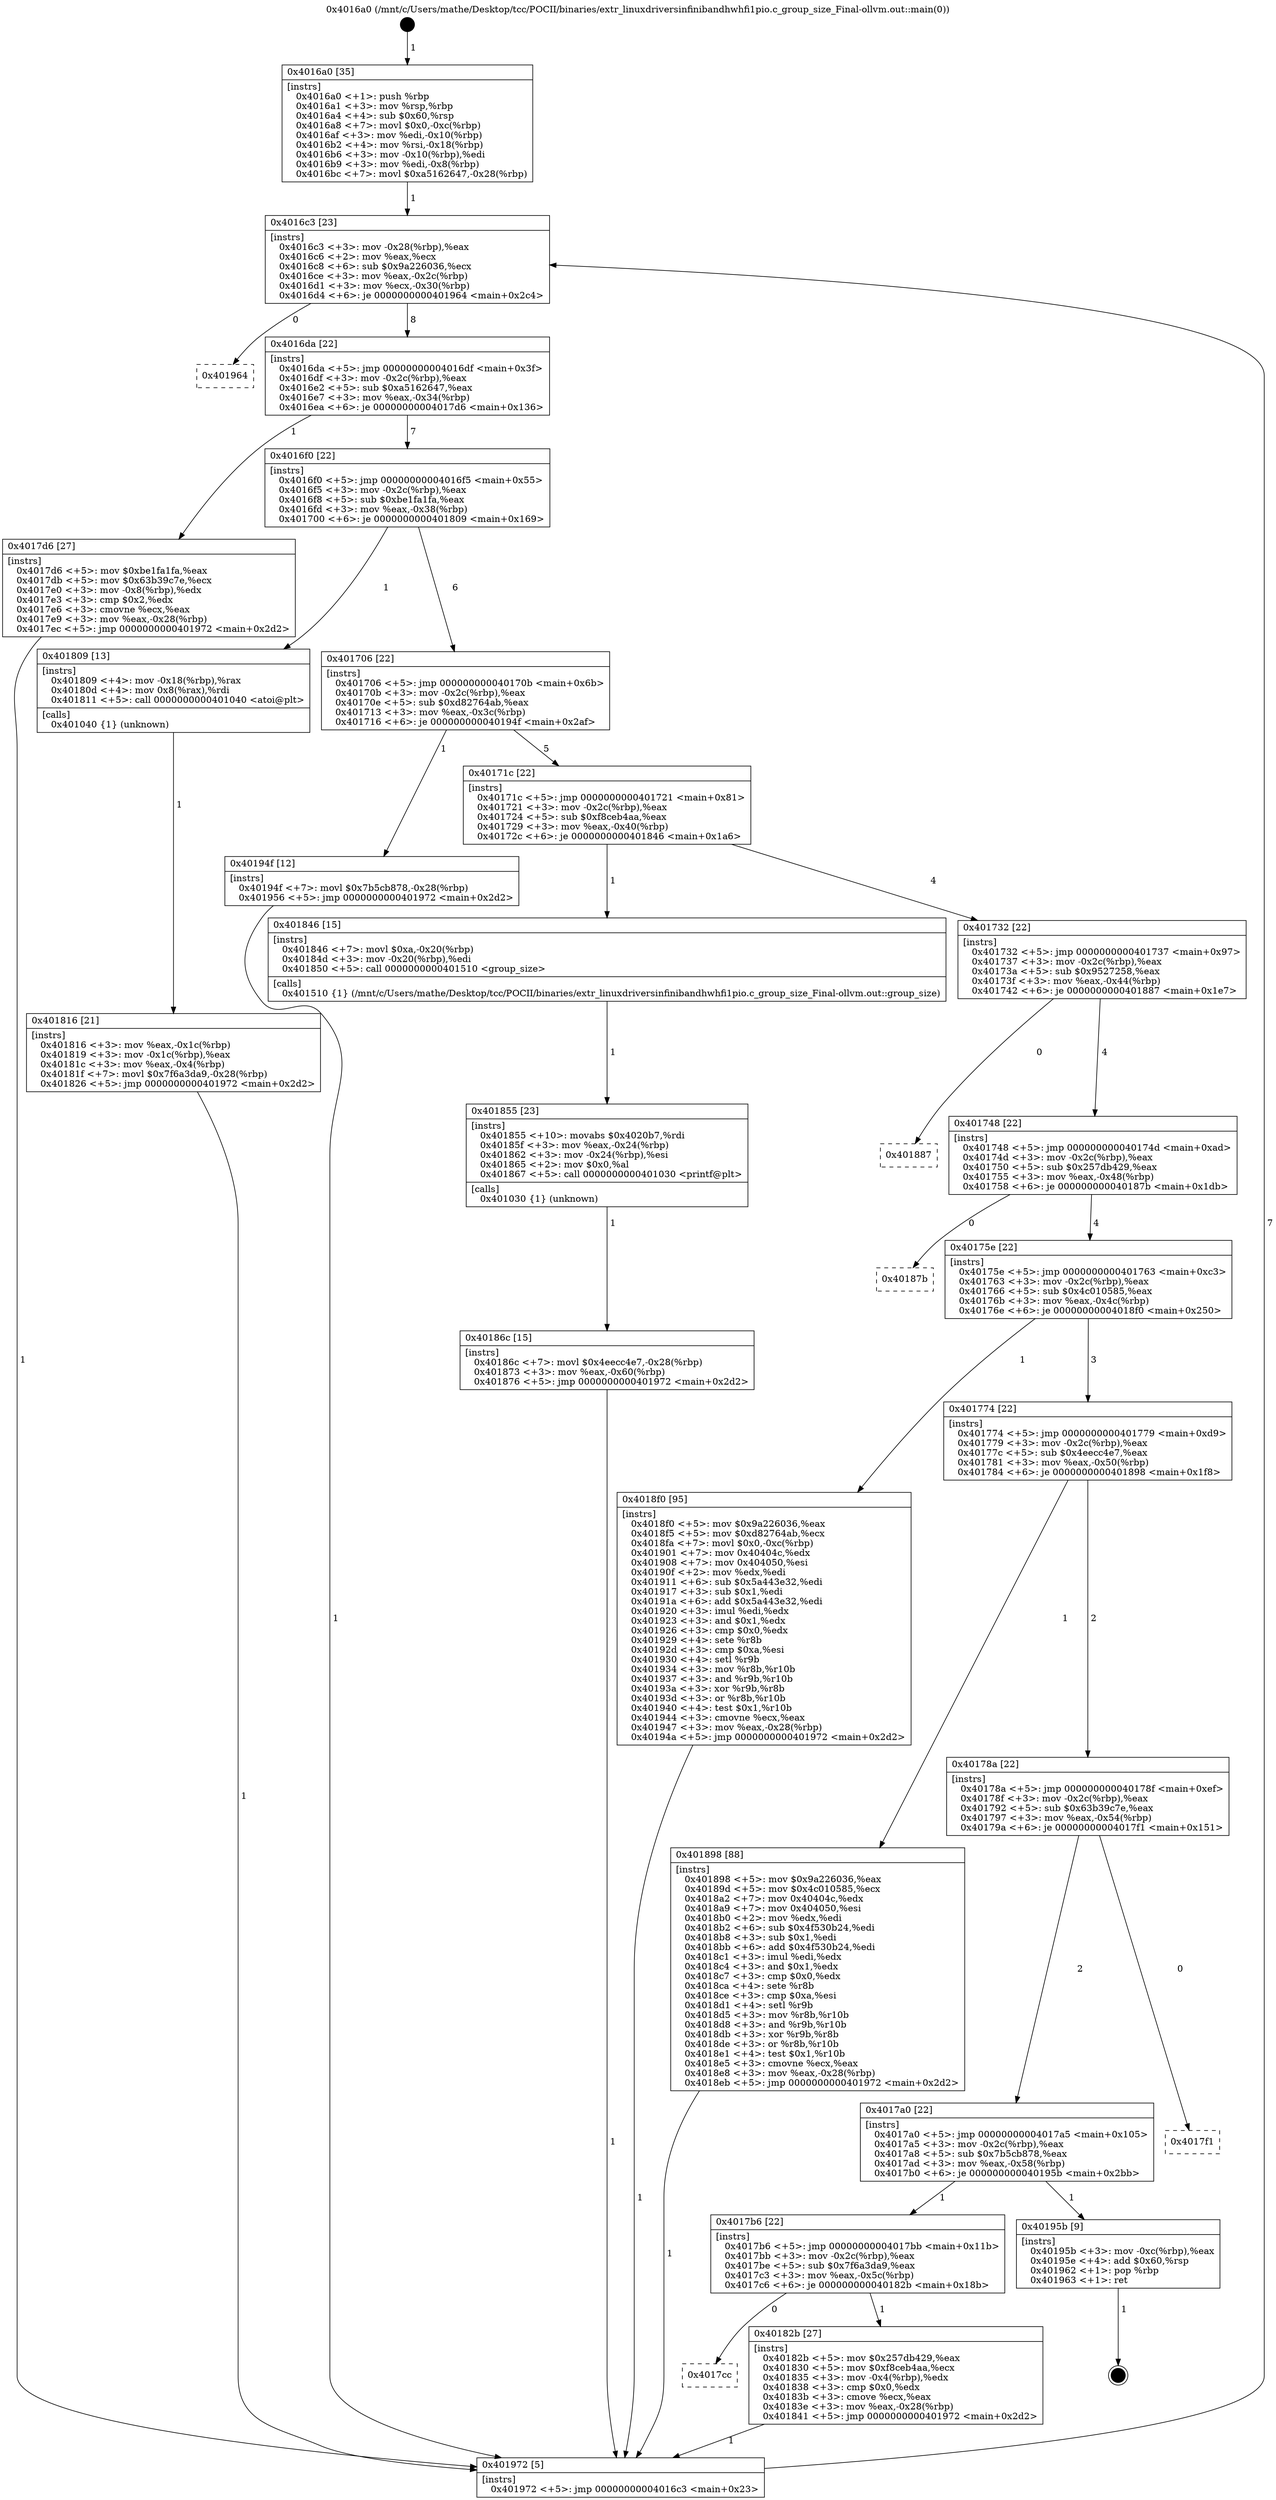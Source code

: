 digraph "0x4016a0" {
  label = "0x4016a0 (/mnt/c/Users/mathe/Desktop/tcc/POCII/binaries/extr_linuxdriversinfinibandhwhfi1pio.c_group_size_Final-ollvm.out::main(0))"
  labelloc = "t"
  node[shape=record]

  Entry [label="",width=0.3,height=0.3,shape=circle,fillcolor=black,style=filled]
  "0x4016c3" [label="{
     0x4016c3 [23]\l
     | [instrs]\l
     &nbsp;&nbsp;0x4016c3 \<+3\>: mov -0x28(%rbp),%eax\l
     &nbsp;&nbsp;0x4016c6 \<+2\>: mov %eax,%ecx\l
     &nbsp;&nbsp;0x4016c8 \<+6\>: sub $0x9a226036,%ecx\l
     &nbsp;&nbsp;0x4016ce \<+3\>: mov %eax,-0x2c(%rbp)\l
     &nbsp;&nbsp;0x4016d1 \<+3\>: mov %ecx,-0x30(%rbp)\l
     &nbsp;&nbsp;0x4016d4 \<+6\>: je 0000000000401964 \<main+0x2c4\>\l
  }"]
  "0x401964" [label="{
     0x401964\l
  }", style=dashed]
  "0x4016da" [label="{
     0x4016da [22]\l
     | [instrs]\l
     &nbsp;&nbsp;0x4016da \<+5\>: jmp 00000000004016df \<main+0x3f\>\l
     &nbsp;&nbsp;0x4016df \<+3\>: mov -0x2c(%rbp),%eax\l
     &nbsp;&nbsp;0x4016e2 \<+5\>: sub $0xa5162647,%eax\l
     &nbsp;&nbsp;0x4016e7 \<+3\>: mov %eax,-0x34(%rbp)\l
     &nbsp;&nbsp;0x4016ea \<+6\>: je 00000000004017d6 \<main+0x136\>\l
  }"]
  Exit [label="",width=0.3,height=0.3,shape=circle,fillcolor=black,style=filled,peripheries=2]
  "0x4017d6" [label="{
     0x4017d6 [27]\l
     | [instrs]\l
     &nbsp;&nbsp;0x4017d6 \<+5\>: mov $0xbe1fa1fa,%eax\l
     &nbsp;&nbsp;0x4017db \<+5\>: mov $0x63b39c7e,%ecx\l
     &nbsp;&nbsp;0x4017e0 \<+3\>: mov -0x8(%rbp),%edx\l
     &nbsp;&nbsp;0x4017e3 \<+3\>: cmp $0x2,%edx\l
     &nbsp;&nbsp;0x4017e6 \<+3\>: cmovne %ecx,%eax\l
     &nbsp;&nbsp;0x4017e9 \<+3\>: mov %eax,-0x28(%rbp)\l
     &nbsp;&nbsp;0x4017ec \<+5\>: jmp 0000000000401972 \<main+0x2d2\>\l
  }"]
  "0x4016f0" [label="{
     0x4016f0 [22]\l
     | [instrs]\l
     &nbsp;&nbsp;0x4016f0 \<+5\>: jmp 00000000004016f5 \<main+0x55\>\l
     &nbsp;&nbsp;0x4016f5 \<+3\>: mov -0x2c(%rbp),%eax\l
     &nbsp;&nbsp;0x4016f8 \<+5\>: sub $0xbe1fa1fa,%eax\l
     &nbsp;&nbsp;0x4016fd \<+3\>: mov %eax,-0x38(%rbp)\l
     &nbsp;&nbsp;0x401700 \<+6\>: je 0000000000401809 \<main+0x169\>\l
  }"]
  "0x401972" [label="{
     0x401972 [5]\l
     | [instrs]\l
     &nbsp;&nbsp;0x401972 \<+5\>: jmp 00000000004016c3 \<main+0x23\>\l
  }"]
  "0x4016a0" [label="{
     0x4016a0 [35]\l
     | [instrs]\l
     &nbsp;&nbsp;0x4016a0 \<+1\>: push %rbp\l
     &nbsp;&nbsp;0x4016a1 \<+3\>: mov %rsp,%rbp\l
     &nbsp;&nbsp;0x4016a4 \<+4\>: sub $0x60,%rsp\l
     &nbsp;&nbsp;0x4016a8 \<+7\>: movl $0x0,-0xc(%rbp)\l
     &nbsp;&nbsp;0x4016af \<+3\>: mov %edi,-0x10(%rbp)\l
     &nbsp;&nbsp;0x4016b2 \<+4\>: mov %rsi,-0x18(%rbp)\l
     &nbsp;&nbsp;0x4016b6 \<+3\>: mov -0x10(%rbp),%edi\l
     &nbsp;&nbsp;0x4016b9 \<+3\>: mov %edi,-0x8(%rbp)\l
     &nbsp;&nbsp;0x4016bc \<+7\>: movl $0xa5162647,-0x28(%rbp)\l
  }"]
  "0x40186c" [label="{
     0x40186c [15]\l
     | [instrs]\l
     &nbsp;&nbsp;0x40186c \<+7\>: movl $0x4eecc4e7,-0x28(%rbp)\l
     &nbsp;&nbsp;0x401873 \<+3\>: mov %eax,-0x60(%rbp)\l
     &nbsp;&nbsp;0x401876 \<+5\>: jmp 0000000000401972 \<main+0x2d2\>\l
  }"]
  "0x401809" [label="{
     0x401809 [13]\l
     | [instrs]\l
     &nbsp;&nbsp;0x401809 \<+4\>: mov -0x18(%rbp),%rax\l
     &nbsp;&nbsp;0x40180d \<+4\>: mov 0x8(%rax),%rdi\l
     &nbsp;&nbsp;0x401811 \<+5\>: call 0000000000401040 \<atoi@plt\>\l
     | [calls]\l
     &nbsp;&nbsp;0x401040 \{1\} (unknown)\l
  }"]
  "0x401706" [label="{
     0x401706 [22]\l
     | [instrs]\l
     &nbsp;&nbsp;0x401706 \<+5\>: jmp 000000000040170b \<main+0x6b\>\l
     &nbsp;&nbsp;0x40170b \<+3\>: mov -0x2c(%rbp),%eax\l
     &nbsp;&nbsp;0x40170e \<+5\>: sub $0xd82764ab,%eax\l
     &nbsp;&nbsp;0x401713 \<+3\>: mov %eax,-0x3c(%rbp)\l
     &nbsp;&nbsp;0x401716 \<+6\>: je 000000000040194f \<main+0x2af\>\l
  }"]
  "0x401816" [label="{
     0x401816 [21]\l
     | [instrs]\l
     &nbsp;&nbsp;0x401816 \<+3\>: mov %eax,-0x1c(%rbp)\l
     &nbsp;&nbsp;0x401819 \<+3\>: mov -0x1c(%rbp),%eax\l
     &nbsp;&nbsp;0x40181c \<+3\>: mov %eax,-0x4(%rbp)\l
     &nbsp;&nbsp;0x40181f \<+7\>: movl $0x7f6a3da9,-0x28(%rbp)\l
     &nbsp;&nbsp;0x401826 \<+5\>: jmp 0000000000401972 \<main+0x2d2\>\l
  }"]
  "0x401855" [label="{
     0x401855 [23]\l
     | [instrs]\l
     &nbsp;&nbsp;0x401855 \<+10\>: movabs $0x4020b7,%rdi\l
     &nbsp;&nbsp;0x40185f \<+3\>: mov %eax,-0x24(%rbp)\l
     &nbsp;&nbsp;0x401862 \<+3\>: mov -0x24(%rbp),%esi\l
     &nbsp;&nbsp;0x401865 \<+2\>: mov $0x0,%al\l
     &nbsp;&nbsp;0x401867 \<+5\>: call 0000000000401030 \<printf@plt\>\l
     | [calls]\l
     &nbsp;&nbsp;0x401030 \{1\} (unknown)\l
  }"]
  "0x40194f" [label="{
     0x40194f [12]\l
     | [instrs]\l
     &nbsp;&nbsp;0x40194f \<+7\>: movl $0x7b5cb878,-0x28(%rbp)\l
     &nbsp;&nbsp;0x401956 \<+5\>: jmp 0000000000401972 \<main+0x2d2\>\l
  }"]
  "0x40171c" [label="{
     0x40171c [22]\l
     | [instrs]\l
     &nbsp;&nbsp;0x40171c \<+5\>: jmp 0000000000401721 \<main+0x81\>\l
     &nbsp;&nbsp;0x401721 \<+3\>: mov -0x2c(%rbp),%eax\l
     &nbsp;&nbsp;0x401724 \<+5\>: sub $0xf8ceb4aa,%eax\l
     &nbsp;&nbsp;0x401729 \<+3\>: mov %eax,-0x40(%rbp)\l
     &nbsp;&nbsp;0x40172c \<+6\>: je 0000000000401846 \<main+0x1a6\>\l
  }"]
  "0x4017cc" [label="{
     0x4017cc\l
  }", style=dashed]
  "0x401846" [label="{
     0x401846 [15]\l
     | [instrs]\l
     &nbsp;&nbsp;0x401846 \<+7\>: movl $0xa,-0x20(%rbp)\l
     &nbsp;&nbsp;0x40184d \<+3\>: mov -0x20(%rbp),%edi\l
     &nbsp;&nbsp;0x401850 \<+5\>: call 0000000000401510 \<group_size\>\l
     | [calls]\l
     &nbsp;&nbsp;0x401510 \{1\} (/mnt/c/Users/mathe/Desktop/tcc/POCII/binaries/extr_linuxdriversinfinibandhwhfi1pio.c_group_size_Final-ollvm.out::group_size)\l
  }"]
  "0x401732" [label="{
     0x401732 [22]\l
     | [instrs]\l
     &nbsp;&nbsp;0x401732 \<+5\>: jmp 0000000000401737 \<main+0x97\>\l
     &nbsp;&nbsp;0x401737 \<+3\>: mov -0x2c(%rbp),%eax\l
     &nbsp;&nbsp;0x40173a \<+5\>: sub $0x9527258,%eax\l
     &nbsp;&nbsp;0x40173f \<+3\>: mov %eax,-0x44(%rbp)\l
     &nbsp;&nbsp;0x401742 \<+6\>: je 0000000000401887 \<main+0x1e7\>\l
  }"]
  "0x40182b" [label="{
     0x40182b [27]\l
     | [instrs]\l
     &nbsp;&nbsp;0x40182b \<+5\>: mov $0x257db429,%eax\l
     &nbsp;&nbsp;0x401830 \<+5\>: mov $0xf8ceb4aa,%ecx\l
     &nbsp;&nbsp;0x401835 \<+3\>: mov -0x4(%rbp),%edx\l
     &nbsp;&nbsp;0x401838 \<+3\>: cmp $0x0,%edx\l
     &nbsp;&nbsp;0x40183b \<+3\>: cmove %ecx,%eax\l
     &nbsp;&nbsp;0x40183e \<+3\>: mov %eax,-0x28(%rbp)\l
     &nbsp;&nbsp;0x401841 \<+5\>: jmp 0000000000401972 \<main+0x2d2\>\l
  }"]
  "0x401887" [label="{
     0x401887\l
  }", style=dashed]
  "0x401748" [label="{
     0x401748 [22]\l
     | [instrs]\l
     &nbsp;&nbsp;0x401748 \<+5\>: jmp 000000000040174d \<main+0xad\>\l
     &nbsp;&nbsp;0x40174d \<+3\>: mov -0x2c(%rbp),%eax\l
     &nbsp;&nbsp;0x401750 \<+5\>: sub $0x257db429,%eax\l
     &nbsp;&nbsp;0x401755 \<+3\>: mov %eax,-0x48(%rbp)\l
     &nbsp;&nbsp;0x401758 \<+6\>: je 000000000040187b \<main+0x1db\>\l
  }"]
  "0x4017b6" [label="{
     0x4017b6 [22]\l
     | [instrs]\l
     &nbsp;&nbsp;0x4017b6 \<+5\>: jmp 00000000004017bb \<main+0x11b\>\l
     &nbsp;&nbsp;0x4017bb \<+3\>: mov -0x2c(%rbp),%eax\l
     &nbsp;&nbsp;0x4017be \<+5\>: sub $0x7f6a3da9,%eax\l
     &nbsp;&nbsp;0x4017c3 \<+3\>: mov %eax,-0x5c(%rbp)\l
     &nbsp;&nbsp;0x4017c6 \<+6\>: je 000000000040182b \<main+0x18b\>\l
  }"]
  "0x40187b" [label="{
     0x40187b\l
  }", style=dashed]
  "0x40175e" [label="{
     0x40175e [22]\l
     | [instrs]\l
     &nbsp;&nbsp;0x40175e \<+5\>: jmp 0000000000401763 \<main+0xc3\>\l
     &nbsp;&nbsp;0x401763 \<+3\>: mov -0x2c(%rbp),%eax\l
     &nbsp;&nbsp;0x401766 \<+5\>: sub $0x4c010585,%eax\l
     &nbsp;&nbsp;0x40176b \<+3\>: mov %eax,-0x4c(%rbp)\l
     &nbsp;&nbsp;0x40176e \<+6\>: je 00000000004018f0 \<main+0x250\>\l
  }"]
  "0x40195b" [label="{
     0x40195b [9]\l
     | [instrs]\l
     &nbsp;&nbsp;0x40195b \<+3\>: mov -0xc(%rbp),%eax\l
     &nbsp;&nbsp;0x40195e \<+4\>: add $0x60,%rsp\l
     &nbsp;&nbsp;0x401962 \<+1\>: pop %rbp\l
     &nbsp;&nbsp;0x401963 \<+1\>: ret\l
  }"]
  "0x4018f0" [label="{
     0x4018f0 [95]\l
     | [instrs]\l
     &nbsp;&nbsp;0x4018f0 \<+5\>: mov $0x9a226036,%eax\l
     &nbsp;&nbsp;0x4018f5 \<+5\>: mov $0xd82764ab,%ecx\l
     &nbsp;&nbsp;0x4018fa \<+7\>: movl $0x0,-0xc(%rbp)\l
     &nbsp;&nbsp;0x401901 \<+7\>: mov 0x40404c,%edx\l
     &nbsp;&nbsp;0x401908 \<+7\>: mov 0x404050,%esi\l
     &nbsp;&nbsp;0x40190f \<+2\>: mov %edx,%edi\l
     &nbsp;&nbsp;0x401911 \<+6\>: sub $0x5a443e32,%edi\l
     &nbsp;&nbsp;0x401917 \<+3\>: sub $0x1,%edi\l
     &nbsp;&nbsp;0x40191a \<+6\>: add $0x5a443e32,%edi\l
     &nbsp;&nbsp;0x401920 \<+3\>: imul %edi,%edx\l
     &nbsp;&nbsp;0x401923 \<+3\>: and $0x1,%edx\l
     &nbsp;&nbsp;0x401926 \<+3\>: cmp $0x0,%edx\l
     &nbsp;&nbsp;0x401929 \<+4\>: sete %r8b\l
     &nbsp;&nbsp;0x40192d \<+3\>: cmp $0xa,%esi\l
     &nbsp;&nbsp;0x401930 \<+4\>: setl %r9b\l
     &nbsp;&nbsp;0x401934 \<+3\>: mov %r8b,%r10b\l
     &nbsp;&nbsp;0x401937 \<+3\>: and %r9b,%r10b\l
     &nbsp;&nbsp;0x40193a \<+3\>: xor %r9b,%r8b\l
     &nbsp;&nbsp;0x40193d \<+3\>: or %r8b,%r10b\l
     &nbsp;&nbsp;0x401940 \<+4\>: test $0x1,%r10b\l
     &nbsp;&nbsp;0x401944 \<+3\>: cmovne %ecx,%eax\l
     &nbsp;&nbsp;0x401947 \<+3\>: mov %eax,-0x28(%rbp)\l
     &nbsp;&nbsp;0x40194a \<+5\>: jmp 0000000000401972 \<main+0x2d2\>\l
  }"]
  "0x401774" [label="{
     0x401774 [22]\l
     | [instrs]\l
     &nbsp;&nbsp;0x401774 \<+5\>: jmp 0000000000401779 \<main+0xd9\>\l
     &nbsp;&nbsp;0x401779 \<+3\>: mov -0x2c(%rbp),%eax\l
     &nbsp;&nbsp;0x40177c \<+5\>: sub $0x4eecc4e7,%eax\l
     &nbsp;&nbsp;0x401781 \<+3\>: mov %eax,-0x50(%rbp)\l
     &nbsp;&nbsp;0x401784 \<+6\>: je 0000000000401898 \<main+0x1f8\>\l
  }"]
  "0x4017a0" [label="{
     0x4017a0 [22]\l
     | [instrs]\l
     &nbsp;&nbsp;0x4017a0 \<+5\>: jmp 00000000004017a5 \<main+0x105\>\l
     &nbsp;&nbsp;0x4017a5 \<+3\>: mov -0x2c(%rbp),%eax\l
     &nbsp;&nbsp;0x4017a8 \<+5\>: sub $0x7b5cb878,%eax\l
     &nbsp;&nbsp;0x4017ad \<+3\>: mov %eax,-0x58(%rbp)\l
     &nbsp;&nbsp;0x4017b0 \<+6\>: je 000000000040195b \<main+0x2bb\>\l
  }"]
  "0x401898" [label="{
     0x401898 [88]\l
     | [instrs]\l
     &nbsp;&nbsp;0x401898 \<+5\>: mov $0x9a226036,%eax\l
     &nbsp;&nbsp;0x40189d \<+5\>: mov $0x4c010585,%ecx\l
     &nbsp;&nbsp;0x4018a2 \<+7\>: mov 0x40404c,%edx\l
     &nbsp;&nbsp;0x4018a9 \<+7\>: mov 0x404050,%esi\l
     &nbsp;&nbsp;0x4018b0 \<+2\>: mov %edx,%edi\l
     &nbsp;&nbsp;0x4018b2 \<+6\>: sub $0x4f530b24,%edi\l
     &nbsp;&nbsp;0x4018b8 \<+3\>: sub $0x1,%edi\l
     &nbsp;&nbsp;0x4018bb \<+6\>: add $0x4f530b24,%edi\l
     &nbsp;&nbsp;0x4018c1 \<+3\>: imul %edi,%edx\l
     &nbsp;&nbsp;0x4018c4 \<+3\>: and $0x1,%edx\l
     &nbsp;&nbsp;0x4018c7 \<+3\>: cmp $0x0,%edx\l
     &nbsp;&nbsp;0x4018ca \<+4\>: sete %r8b\l
     &nbsp;&nbsp;0x4018ce \<+3\>: cmp $0xa,%esi\l
     &nbsp;&nbsp;0x4018d1 \<+4\>: setl %r9b\l
     &nbsp;&nbsp;0x4018d5 \<+3\>: mov %r8b,%r10b\l
     &nbsp;&nbsp;0x4018d8 \<+3\>: and %r9b,%r10b\l
     &nbsp;&nbsp;0x4018db \<+3\>: xor %r9b,%r8b\l
     &nbsp;&nbsp;0x4018de \<+3\>: or %r8b,%r10b\l
     &nbsp;&nbsp;0x4018e1 \<+4\>: test $0x1,%r10b\l
     &nbsp;&nbsp;0x4018e5 \<+3\>: cmovne %ecx,%eax\l
     &nbsp;&nbsp;0x4018e8 \<+3\>: mov %eax,-0x28(%rbp)\l
     &nbsp;&nbsp;0x4018eb \<+5\>: jmp 0000000000401972 \<main+0x2d2\>\l
  }"]
  "0x40178a" [label="{
     0x40178a [22]\l
     | [instrs]\l
     &nbsp;&nbsp;0x40178a \<+5\>: jmp 000000000040178f \<main+0xef\>\l
     &nbsp;&nbsp;0x40178f \<+3\>: mov -0x2c(%rbp),%eax\l
     &nbsp;&nbsp;0x401792 \<+5\>: sub $0x63b39c7e,%eax\l
     &nbsp;&nbsp;0x401797 \<+3\>: mov %eax,-0x54(%rbp)\l
     &nbsp;&nbsp;0x40179a \<+6\>: je 00000000004017f1 \<main+0x151\>\l
  }"]
  "0x4017f1" [label="{
     0x4017f1\l
  }", style=dashed]
  Entry -> "0x4016a0" [label=" 1"]
  "0x4016c3" -> "0x401964" [label=" 0"]
  "0x4016c3" -> "0x4016da" [label=" 8"]
  "0x40195b" -> Exit [label=" 1"]
  "0x4016da" -> "0x4017d6" [label=" 1"]
  "0x4016da" -> "0x4016f0" [label=" 7"]
  "0x4017d6" -> "0x401972" [label=" 1"]
  "0x4016a0" -> "0x4016c3" [label=" 1"]
  "0x401972" -> "0x4016c3" [label=" 7"]
  "0x40194f" -> "0x401972" [label=" 1"]
  "0x4016f0" -> "0x401809" [label=" 1"]
  "0x4016f0" -> "0x401706" [label=" 6"]
  "0x401809" -> "0x401816" [label=" 1"]
  "0x401816" -> "0x401972" [label=" 1"]
  "0x4018f0" -> "0x401972" [label=" 1"]
  "0x401706" -> "0x40194f" [label=" 1"]
  "0x401706" -> "0x40171c" [label=" 5"]
  "0x401898" -> "0x401972" [label=" 1"]
  "0x40171c" -> "0x401846" [label=" 1"]
  "0x40171c" -> "0x401732" [label=" 4"]
  "0x40186c" -> "0x401972" [label=" 1"]
  "0x401732" -> "0x401887" [label=" 0"]
  "0x401732" -> "0x401748" [label=" 4"]
  "0x401855" -> "0x40186c" [label=" 1"]
  "0x401748" -> "0x40187b" [label=" 0"]
  "0x401748" -> "0x40175e" [label=" 4"]
  "0x40182b" -> "0x401972" [label=" 1"]
  "0x40175e" -> "0x4018f0" [label=" 1"]
  "0x40175e" -> "0x401774" [label=" 3"]
  "0x4017b6" -> "0x4017cc" [label=" 0"]
  "0x401774" -> "0x401898" [label=" 1"]
  "0x401774" -> "0x40178a" [label=" 2"]
  "0x401846" -> "0x401855" [label=" 1"]
  "0x40178a" -> "0x4017f1" [label=" 0"]
  "0x40178a" -> "0x4017a0" [label=" 2"]
  "0x4017b6" -> "0x40182b" [label=" 1"]
  "0x4017a0" -> "0x40195b" [label=" 1"]
  "0x4017a0" -> "0x4017b6" [label=" 1"]
}
